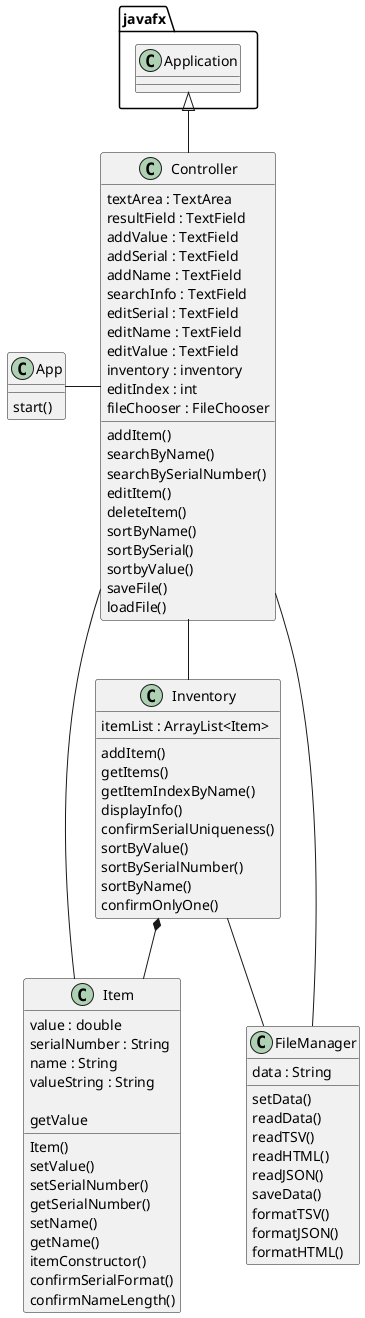 @startuml
'https://plantuml.com/sequence-diagram

javafx.Application<|-- Controller
Controller -- Inventory
Controller - Item
Controller -- FileManager
Inventory -- FileManager
Inventory *-- Item
App-Controller

Class App{
    start()
}

Class Controller {
     textArea : TextArea
     resultField : TextField
     addValue : TextField
     addSerial : TextField
     addName : TextField
     searchInfo : TextField
     editSerial : TextField
     editName : TextField
     editValue : TextField
     inventory : inventory
     editIndex : int
     fileChooser : FileChooser

     addItem()
     searchByName()
     searchBySerialNumber()
     editItem()
     deleteItem()
     sortByName()
     sortBySerial()
     sortbyValue()
     saveFile()
     loadFile()
}

Class FileManager{
     data : String

     setData()
     readData()
     readTSV()
     readHTML()
     readJSON()
     saveData()
     formatTSV()
     formatJSON()
     formatHTML()
}

Class Inventory{
     itemList : ArrayList<Item>

     addItem()
     getItems()
     getItemIndexByName()
     displayInfo()
     confirmSerialUniqueness()
     sortByValue()
     sortBySerialNumber()
     sortByName()
     confirmOnlyOne()
}

Class Item{
     value : double
     serialNumber : String
     name : String
     valueString : String

     Item()
     setValue()
     getValue
     setSerialNumber()
     getSerialNumber()
     setName()
     getName()
     itemConstructor()
     confirmSerialFormat()
     confirmNameLength()
}
@enduml